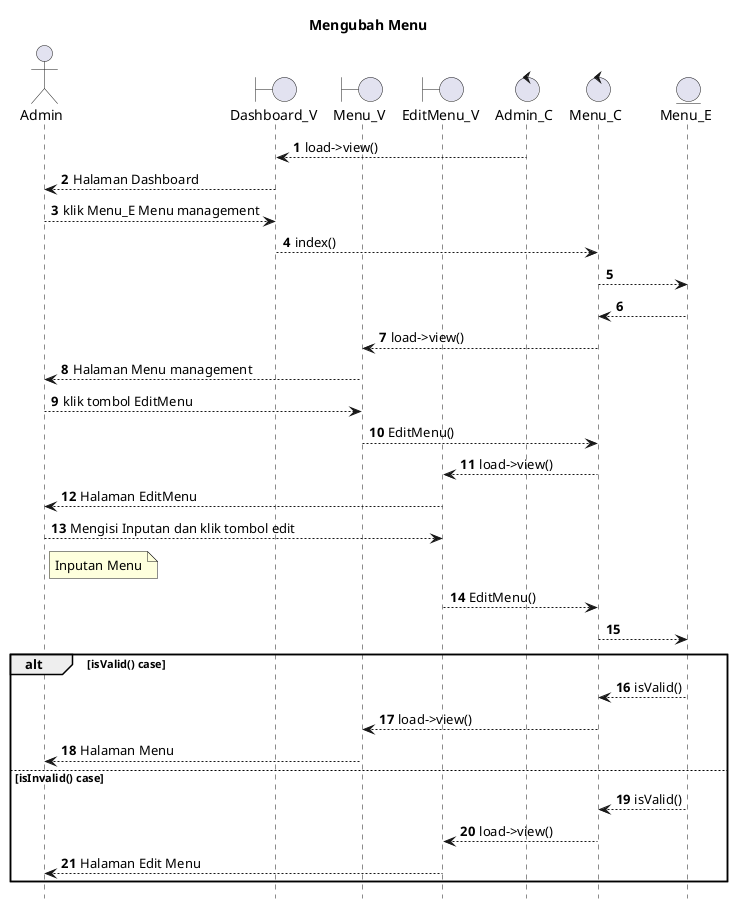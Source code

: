 @startuml

autonumber
hide footbox
title Mengubah Menu

Actor Admin
boundary Dashboard_V
boundary Menu_V
boundary EditMenu_V
control Admin_C
control Menu_C
Entity Menu_E

Admin_C --> Dashboard_V: load->view()
Dashboard_V --> Admin: Halaman Dashboard
Admin --> Dashboard_V: klik Menu_E Menu management
Dashboard_V --> Menu_C: index()
Menu_C --> Menu_E:
    
    Menu_E --> Menu_C:
    Menu_C --> Menu_V: load->view()
    Menu_V --> Admin: Halaman Menu management

Admin --> Menu_V: klik tombol EditMenu
Menu_V --> Menu_C: EditMenu()
Menu_C --> EditMenu_V: load->view()
EditMenu_V --> Admin: Halaman EditMenu

Admin --> EditMenu_V: Mengisi Inputan dan klik tombol edit
    note right of Admin
        Inputan Menu
            end note
EditMenu_V --> Menu_C: EditMenu()
Menu_C --> Menu_E:

alt isValid() case
    
    Menu_E --> Menu_C: isValid()
    Menu_C --> Menu_V: load->view()
    Menu_V --> Admin: Halaman Menu

else isInvalid() case
    
    Menu_E --> Menu_C: isValid()
    Menu_C --> EditMenu_V: load->view()
    EditMenu_V --> Admin: Halaman Edit Menu

end
@enduml